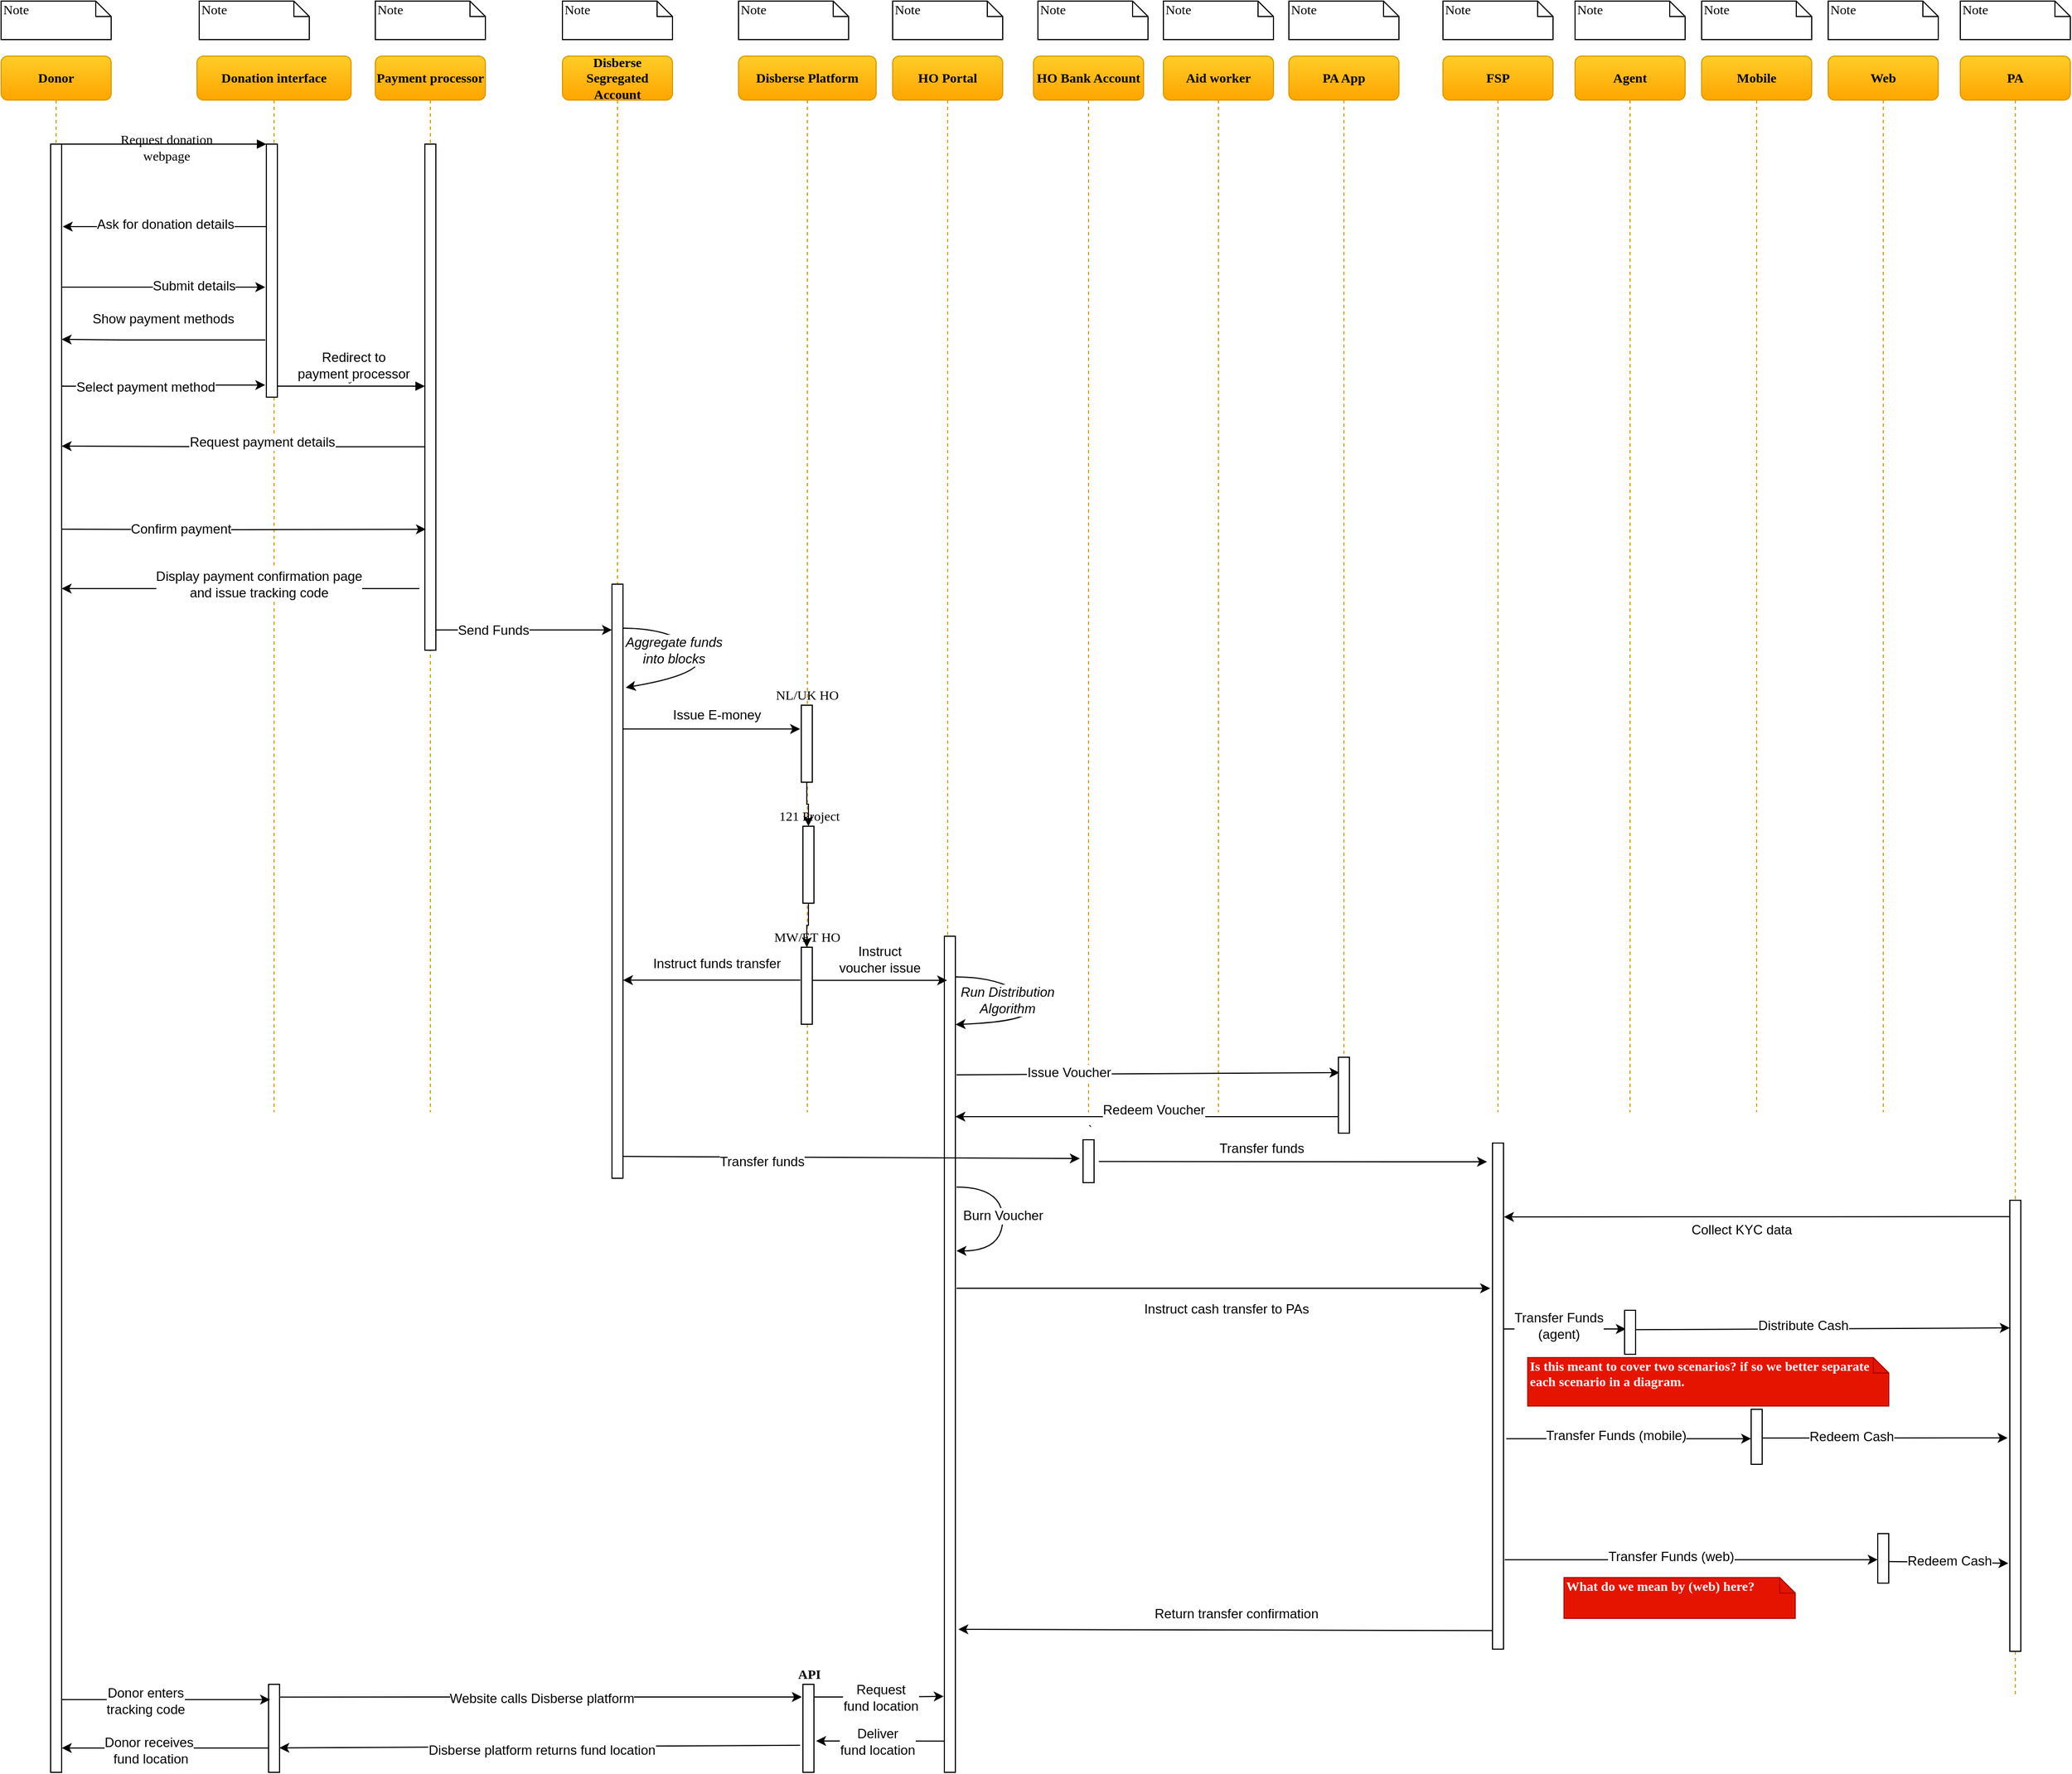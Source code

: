 <mxfile version="11.1.4" type="github"><diagram name="Voucher Economy" id="13e1069c-82ec-6db2-03f1-153e76fe0fe0"><mxGraphModel dx="1183" dy="435" grid="1" gridSize="10" guides="1" tooltips="1" connect="1" arrows="1" fold="1" page="1" pageScale="1" pageWidth="1169" pageHeight="827" background="#ffffff" math="0" shadow="0"><root><mxCell id="0"/><mxCell id="1" parent="0"/><mxCell id="7baba1c4bc27f4b0-2" value="Donation interface" style="shape=umlLifeline;perimeter=lifelinePerimeter;whiteSpace=wrap;html=1;container=1;collapsible=0;recursiveResize=0;outlineConnect=0;rounded=1;shadow=0;comic=0;labelBackgroundColor=none;strokeColor=#d79b00;strokeWidth=1;fillColor=#ffcd28;fontFamily=Verdana;fontSize=12;fontColor=#000000;align=center;fontStyle=1;gradientColor=#ffa500;" parent="1" vertex="1"><mxGeometry x="238" y="80" width="140" height="960" as="geometry"/></mxCell><mxCell id="7baba1c4bc27f4b0-10" value="" style="html=1;points=[];perimeter=orthogonalPerimeter;rounded=0;shadow=0;comic=0;labelBackgroundColor=none;strokeColor=#000000;strokeWidth=1;fillColor=#FFFFFF;fontFamily=Verdana;fontSize=12;fontColor=#000000;align=center;" parent="7baba1c4bc27f4b0-2" vertex="1"><mxGeometry x="63" y="80" width="10" height="230" as="geometry"/></mxCell><mxCell id="sv2td1icU-97Tw6SDSd2-31" value="" style="html=1;points=[];perimeter=orthogonalPerimeter;rounded=0;shadow=0;comic=0;labelBackgroundColor=none;strokeColor=#000000;strokeWidth=1;fillColor=#FFFFFF;fontFamily=Verdana;fontSize=12;fontColor=#000000;align=center;" parent="7baba1c4bc27f4b0-2" vertex="1"><mxGeometry x="65" y="1480" width="10" height="80" as="geometry"/></mxCell><mxCell id="7baba1c4bc27f4b0-3" value="Payment processor" style="shape=umlLifeline;perimeter=lifelinePerimeter;whiteSpace=wrap;html=1;container=1;collapsible=0;recursiveResize=0;outlineConnect=0;rounded=1;shadow=0;comic=0;labelBackgroundColor=none;strokeColor=#d79b00;strokeWidth=1;fillColor=#ffcd28;fontFamily=Verdana;fontSize=12;fontColor=#000000;align=center;fontStyle=1;gradientColor=#ffa500;" parent="1" vertex="1"><mxGeometry x="400" y="80" width="100" height="960" as="geometry"/></mxCell><mxCell id="7baba1c4bc27f4b0-13" value="" style="html=1;points=[];perimeter=orthogonalPerimeter;rounded=0;shadow=0;comic=0;labelBackgroundColor=none;strokeColor=#000000;strokeWidth=1;fillColor=#FFFFFF;fontFamily=Verdana;fontSize=12;fontColor=#000000;align=center;" parent="7baba1c4bc27f4b0-3" vertex="1"><mxGeometry x="45" y="80" width="10" height="460" as="geometry"/></mxCell><mxCell id="7baba1c4bc27f4b0-4" value="Disberse Platform" style="shape=umlLifeline;perimeter=lifelinePerimeter;whiteSpace=wrap;html=1;container=1;collapsible=0;recursiveResize=0;outlineConnect=0;rounded=1;shadow=0;comic=0;labelBackgroundColor=none;strokeColor=#d79b00;strokeWidth=1;fillColor=#ffcd28;fontFamily=Verdana;fontSize=12;fontColor=#000000;align=center;fontStyle=1;gradientColor=#ffa500;" parent="1" vertex="1"><mxGeometry x="730" y="80" width="125" height="960" as="geometry"/></mxCell><mxCell id="qtjR-YNh-oAHx6YKBgRc-6" value="" style="edgeStyle=orthogonalEdgeStyle;rounded=0;orthogonalLoop=1;jettySize=auto;html=1;" parent="7baba1c4bc27f4b0-4" source="sv2td1icU-97Tw6SDSd2-11" target="qtjR-YNh-oAHx6YKBgRc-5" edge="1"><mxGeometry relative="1" as="geometry"/></mxCell><mxCell id="sv2td1icU-97Tw6SDSd2-11" value="NL/UK HO" style="html=1;points=[];perimeter=orthogonalPerimeter;rounded=0;shadow=0;comic=0;labelBackgroundColor=none;strokeColor=#000000;strokeWidth=1;fillColor=#FFFFFF;fontFamily=Verdana;fontSize=12;fontColor=#000000;align=center;verticalAlign=bottom;labelPosition=center;verticalLabelPosition=top;" parent="7baba1c4bc27f4b0-4" vertex="1"><mxGeometry x="57" y="590" width="10" height="70" as="geometry"/></mxCell><mxCell id="qtjR-YNh-oAHx6YKBgRc-9" value="" style="edgeStyle=orthogonalEdgeStyle;rounded=0;orthogonalLoop=1;jettySize=auto;html=1;" parent="7baba1c4bc27f4b0-4" source="qtjR-YNh-oAHx6YKBgRc-5" target="qtjR-YNh-oAHx6YKBgRc-8" edge="1"><mxGeometry relative="1" as="geometry"/></mxCell><mxCell id="qtjR-YNh-oAHx6YKBgRc-5" value="121 Project" style="html=1;points=[];perimeter=orthogonalPerimeter;rounded=0;shadow=0;comic=0;labelBackgroundColor=none;strokeColor=#000000;strokeWidth=1;fillColor=#FFFFFF;fontFamily=Verdana;fontSize=12;fontColor=#000000;align=center;verticalAlign=bottom;labelPosition=center;verticalLabelPosition=top;" parent="7baba1c4bc27f4b0-4" vertex="1"><mxGeometry x="58.5" y="700" width="10" height="70" as="geometry"/></mxCell><mxCell id="qtjR-YNh-oAHx6YKBgRc-8" value="MW/ET HO" style="html=1;points=[];perimeter=orthogonalPerimeter;rounded=0;shadow=0;comic=0;labelBackgroundColor=none;strokeColor=#000000;strokeWidth=1;fillColor=#FFFFFF;fontFamily=Verdana;fontSize=12;fontColor=#000000;align=center;verticalAlign=bottom;labelPosition=center;verticalLabelPosition=top;" parent="7baba1c4bc27f4b0-4" vertex="1"><mxGeometry x="57" y="810" width="10" height="70" as="geometry"/></mxCell><mxCell id="CLC3MCdHt6e1u6FwwesH-8" value="API" style="html=1;points=[];perimeter=orthogonalPerimeter;rounded=0;shadow=0;comic=0;labelBackgroundColor=none;strokeColor=#000000;strokeWidth=1;fillColor=#FFFFFF;fontFamily=Verdana;fontSize=12;fontColor=#000000;align=center;verticalAlign=bottom;labelPosition=center;verticalLabelPosition=top;fontStyle=1" parent="7baba1c4bc27f4b0-4" vertex="1"><mxGeometry x="58.5" y="1480" width="10" height="80" as="geometry"/></mxCell><mxCell id="7baba1c4bc27f4b0-5" value="HO Portal" style="shape=umlLifeline;perimeter=lifelinePerimeter;whiteSpace=wrap;html=1;container=1;collapsible=0;recursiveResize=0;outlineConnect=0;rounded=1;shadow=0;comic=0;labelBackgroundColor=none;strokeColor=#d79b00;strokeWidth=1;fillColor=#ffcd28;fontFamily=Verdana;fontSize=12;fontColor=#000000;align=center;fontStyle=1;gradientColor=#ffa500;" parent="1" vertex="1"><mxGeometry x="870" y="80" width="100" height="1560" as="geometry"/></mxCell><mxCell id="7baba1c4bc27f4b0-28" value="" style="html=1;points=[];perimeter=orthogonalPerimeter;rounded=0;shadow=0;comic=0;labelBackgroundColor=none;strokeColor=#000000;strokeWidth=1;fillColor=#FFFFFF;fontFamily=Verdana;fontSize=12;fontColor=#000000;align=center;labelPosition=center;verticalLabelPosition=top;verticalAlign=bottom;fontStyle=1" parent="7baba1c4bc27f4b0-5" vertex="1"><mxGeometry x="47" y="800" width="10" height="760" as="geometry"/></mxCell><mxCell id="THsMKbM7v9zUAKWdFE2i-22" style="edgeStyle=orthogonalEdgeStyle;curved=1;rounded=0;orthogonalLoop=1;jettySize=auto;html=1;" parent="7baba1c4bc27f4b0-5" edge="1"><mxGeometry relative="1" as="geometry"><Array as="points"><mxPoint x="100" y="1028"/><mxPoint x="100" y="1086"/></Array><mxPoint x="58" y="1028" as="sourcePoint"/><mxPoint x="58" y="1086" as="targetPoint"/></mxGeometry></mxCell><mxCell id="THsMKbM7v9zUAKWdFE2i-23" value="Burn Voucher" style="text;html=1;resizable=0;points=[];align=center;verticalAlign=middle;labelBackgroundColor=#ffffff;" parent="THsMKbM7v9zUAKWdFE2i-22" vertex="1" connectable="0"><mxGeometry x="0.193" y="2" relative="1" as="geometry"><mxPoint x="-2" y="-17" as="offset"/></mxGeometry></mxCell><mxCell id="7baba1c4bc27f4b0-6" value="PA App" style="shape=umlLifeline;perimeter=lifelinePerimeter;whiteSpace=wrap;html=1;container=1;collapsible=0;recursiveResize=0;outlineConnect=0;rounded=1;shadow=0;comic=0;labelBackgroundColor=none;strokeColor=#d79b00;strokeWidth=1;fillColor=#ffcd28;fontFamily=Verdana;fontSize=12;fontColor=#000000;align=center;fontStyle=1;gradientColor=#ffa500;" parent="1" vertex="1"><mxGeometry x="1230" y="80" width="100" height="960" as="geometry"/></mxCell><mxCell id="vI3f5IoLLGRc8CSVyJ3I-20" value="" style="html=1;points=[];perimeter=orthogonalPerimeter;rounded=0;shadow=0;comic=0;labelBackgroundColor=none;strokeColor=#000000;strokeWidth=1;fillColor=#FFFFFF;fontFamily=Verdana;fontSize=12;fontColor=#000000;align=center;verticalAlign=bottom;labelPosition=center;verticalLabelPosition=top;" parent="7baba1c4bc27f4b0-6" vertex="1"><mxGeometry x="45" y="910" width="10" height="69" as="geometry"/></mxCell><mxCell id="7baba1c4bc27f4b0-7" value="FSP" style="shape=umlLifeline;perimeter=lifelinePerimeter;whiteSpace=wrap;html=1;container=1;collapsible=0;recursiveResize=0;outlineConnect=0;rounded=1;shadow=0;comic=0;labelBackgroundColor=none;strokeWidth=1;fillColor=#ffcd28;fontFamily=Verdana;fontSize=12;align=center;fontStyle=1;strokeColor=#d79b00;gradientColor=#ffa500;" parent="1" vertex="1"><mxGeometry x="1370" y="80" width="100" height="960" as="geometry"/></mxCell><mxCell id="5wzmOpLxwS4jzTL7WLW5-13" value="" style="html=1;points=[];perimeter=orthogonalPerimeter;rounded=0;shadow=0;comic=0;labelBackgroundColor=none;strokeColor=#000000;strokeWidth=1;fillColor=#FFFFFF;fontFamily=Verdana;fontSize=12;fontColor=#000000;align=center;verticalAlign=bottom;labelPosition=center;verticalLabelPosition=top;direction=west;" parent="7baba1c4bc27f4b0-7" vertex="1"><mxGeometry x="45" y="988" width="10" height="460" as="geometry"/></mxCell><mxCell id="7baba1c4bc27f4b0-8" value="Donor" style="shape=umlLifeline;perimeter=lifelinePerimeter;whiteSpace=wrap;html=1;container=1;collapsible=0;recursiveResize=0;outlineConnect=0;rounded=1;shadow=0;comic=0;labelBackgroundColor=none;strokeColor=#d79b00;strokeWidth=1;fillColor=#ffcd28;fontFamily=Verdana;fontSize=12;fontColor=#000000;align=center;fontStyle=1;gradientColor=#ffa500;" parent="1" vertex="1"><mxGeometry x="60" y="80" width="100" height="1560" as="geometry"/></mxCell><mxCell id="7baba1c4bc27f4b0-9" value="" style="html=1;points=[];perimeter=orthogonalPerimeter;rounded=0;shadow=0;comic=0;labelBackgroundColor=none;strokeColor=#000000;strokeWidth=1;fillColor=#FFFFFF;fontFamily=Verdana;fontSize=12;fontColor=#000000;align=center;" parent="7baba1c4bc27f4b0-8" vertex="1"><mxGeometry x="45" y="80" width="10" height="1480" as="geometry"/></mxCell><mxCell id="7baba1c4bc27f4b0-11" value="Request donation &lt;br&gt;webpage" style="html=1;verticalAlign=bottom;endArrow=block;entryX=0;entryY=0;labelBackgroundColor=none;fontFamily=Verdana;fontSize=12;edgeStyle=elbowEdgeStyle;elbow=vertical;" parent="1" source="7baba1c4bc27f4b0-9" target="7baba1c4bc27f4b0-10" edge="1"><mxGeometry x="0.021" y="-20" relative="1" as="geometry"><mxPoint x="220" y="190" as="sourcePoint"/><mxPoint as="offset"/></mxGeometry></mxCell><mxCell id="7baba1c4bc27f4b0-14" value="y" style="html=1;verticalAlign=bottom;endArrow=block;entryX=0;entryY=0;labelBackgroundColor=none;fontFamily=Verdana;fontSize=12;edgeStyle=elbowEdgeStyle;elbow=vertical;" parent="1" edge="1"><mxGeometry relative="1" as="geometry"><mxPoint x="311" y="380" as="sourcePoint"/><mxPoint x="445" y="380" as="targetPoint"/></mxGeometry></mxCell><mxCell id="qRKaCCTdjJu_XU82YGOG-2" value="Redirect to&lt;br&gt;payment processor" style="text;html=1;resizable=0;points=[];align=center;verticalAlign=middle;labelBackgroundColor=#ffffff;" parent="7baba1c4bc27f4b0-14" vertex="1" connectable="0"><mxGeometry y="34" relative="1" as="geometry"><mxPoint x="2" y="15" as="offset"/></mxGeometry></mxCell><mxCell id="7baba1c4bc27f4b0-40" value="Note" style="shape=note;whiteSpace=wrap;html=1;size=14;verticalAlign=top;align=left;spacingTop=-6;rounded=0;shadow=0;comic=0;labelBackgroundColor=none;strokeColor=#000000;strokeWidth=1;fillColor=#FFFFFF;fontFamily=Verdana;fontSize=12;fontColor=#000000;" parent="1" vertex="1"><mxGeometry x="60" y="30" width="100" height="35" as="geometry"/></mxCell><mxCell id="7baba1c4bc27f4b0-41" value="Note" style="shape=note;whiteSpace=wrap;html=1;size=14;verticalAlign=top;align=left;spacingTop=-6;rounded=0;shadow=0;comic=0;labelBackgroundColor=none;strokeColor=#000000;strokeWidth=1;fillColor=#FFFFFF;fontFamily=Verdana;fontSize=12;fontColor=#000000;" parent="1" vertex="1"><mxGeometry x="240" y="30" width="100" height="35" as="geometry"/></mxCell><mxCell id="7baba1c4bc27f4b0-42" value="Note" style="shape=note;whiteSpace=wrap;html=1;size=14;verticalAlign=top;align=left;spacingTop=-6;rounded=0;shadow=0;comic=0;labelBackgroundColor=none;strokeColor=#000000;strokeWidth=1;fillColor=#FFFFFF;fontFamily=Verdana;fontSize=12;fontColor=#000000;" parent="1" vertex="1"><mxGeometry x="400" y="30" width="100" height="35" as="geometry"/></mxCell><mxCell id="7baba1c4bc27f4b0-43" value="Note" style="shape=note;whiteSpace=wrap;html=1;size=14;verticalAlign=top;align=left;spacingTop=-6;rounded=0;shadow=0;comic=0;labelBackgroundColor=none;strokeColor=#000000;strokeWidth=1;fillColor=#FFFFFF;fontFamily=Verdana;fontSize=12;fontColor=#000000;" parent="1" vertex="1"><mxGeometry x="730" y="30" width="100" height="35" as="geometry"/></mxCell><mxCell id="7baba1c4bc27f4b0-44" value="Note" style="shape=note;whiteSpace=wrap;html=1;size=14;verticalAlign=top;align=left;spacingTop=-6;rounded=0;shadow=0;comic=0;labelBackgroundColor=none;strokeColor=#000000;strokeWidth=1;fillColor=#FFFFFF;fontFamily=Verdana;fontSize=12;fontColor=#000000;" parent="1" vertex="1"><mxGeometry x="870" y="30" width="100" height="35" as="geometry"/></mxCell><mxCell id="7baba1c4bc27f4b0-45" value="Note" style="shape=note;whiteSpace=wrap;html=1;size=14;verticalAlign=top;align=left;spacingTop=-6;rounded=0;shadow=0;comic=0;labelBackgroundColor=none;strokeColor=#000000;strokeWidth=1;fillColor=#FFFFFF;fontFamily=Verdana;fontSize=12;fontColor=#000000;" parent="1" vertex="1"><mxGeometry x="1230" y="30" width="100" height="35" as="geometry"/></mxCell><mxCell id="7baba1c4bc27f4b0-46" value="Note" style="shape=note;whiteSpace=wrap;html=1;size=14;verticalAlign=top;align=left;spacingTop=-6;rounded=0;shadow=0;comic=0;labelBackgroundColor=none;strokeColor=#000000;strokeWidth=1;fillColor=#FFFFFF;fontFamily=Verdana;fontSize=12;fontColor=#000000;" parent="1" vertex="1"><mxGeometry x="1370" y="30" width="100" height="35" as="geometry"/></mxCell><mxCell id="b2-2HGAX1U4sF1IdMZ35-1" style="edgeStyle=orthogonalEdgeStyle;rounded=0;orthogonalLoop=1;jettySize=auto;html=1;entryX=1.1;entryY=0.261;entryDx=0;entryDy=0;entryPerimeter=0;" parent="1" edge="1"><mxGeometry relative="1" as="geometry"><mxPoint x="301" y="235" as="sourcePoint"/><mxPoint x="116" y="235" as="targetPoint"/></mxGeometry></mxCell><mxCell id="b2-2HGAX1U4sF1IdMZ35-2" value="Ask for donation details" style="text;html=1;resizable=0;points=[];align=center;verticalAlign=middle;labelBackgroundColor=#ffffff;" parent="b2-2HGAX1U4sF1IdMZ35-1" vertex="1" connectable="0"><mxGeometry x="-0.131" y="3" relative="1" as="geometry"><mxPoint x="-12" y="-5" as="offset"/></mxGeometry></mxCell><mxCell id="b2-2HGAX1U4sF1IdMZ35-3" style="edgeStyle=orthogonalEdgeStyle;rounded=0;orthogonalLoop=1;jettySize=auto;html=1;entryX=-0.1;entryY=0.957;entryDx=0;entryDy=0;entryPerimeter=0;" parent="1" edge="1"><mxGeometry relative="1" as="geometry"><mxPoint x="115" y="290" as="sourcePoint"/><mxPoint x="300" y="290" as="targetPoint"/></mxGeometry></mxCell><mxCell id="b2-2HGAX1U4sF1IdMZ35-4" value="Submit details" style="text;html=1;resizable=0;points=[];align=center;verticalAlign=middle;labelBackgroundColor=#ffffff;" parent="b2-2HGAX1U4sF1IdMZ35-3" vertex="1" connectable="0"><mxGeometry x="0.297" y="1" relative="1" as="geometry"><mxPoint as="offset"/></mxGeometry></mxCell><mxCell id="b2-2HGAX1U4sF1IdMZ35-5" style="edgeStyle=orthogonalEdgeStyle;rounded=0;orthogonalLoop=1;jettySize=auto;html=1;entryX=1.324;entryY=0.363;entryDx=0;entryDy=0;entryPerimeter=0;" parent="1" edge="1"><mxGeometry relative="1" as="geometry"><mxPoint x="300" y="338" as="sourcePoint"/><Array as="points"><mxPoint x="170" y="338"/><mxPoint x="170" y="338"/></Array><mxPoint x="115" y="337.5" as="targetPoint"/></mxGeometry></mxCell><mxCell id="b2-2HGAX1U4sF1IdMZ35-6" value="Show payment methods" style="text;html=1;resizable=0;points=[];align=center;verticalAlign=middle;labelBackgroundColor=#ffffff;" parent="b2-2HGAX1U4sF1IdMZ35-5" vertex="1" connectable="0"><mxGeometry x="0.248" y="-2" relative="1" as="geometry"><mxPoint x="22" y="-17.5" as="offset"/></mxGeometry></mxCell><mxCell id="b2-2HGAX1U4sF1IdMZ35-7" style="edgeStyle=orthogonalEdgeStyle;rounded=0;orthogonalLoop=1;jettySize=auto;html=1;entryX=-0.1;entryY=0.952;entryDx=0;entryDy=0;entryPerimeter=0;" parent="1" target="7baba1c4bc27f4b0-10" edge="1"><mxGeometry relative="1" as="geometry"><mxPoint x="115" y="380" as="sourcePoint"/><mxPoint x="280" y="380" as="targetPoint"/><Array as="points"/></mxGeometry></mxCell><mxCell id="b2-2HGAX1U4sF1IdMZ35-8" value="Select payment method" style="text;html=1;resizable=0;points=[];align=center;verticalAlign=middle;labelBackgroundColor=#ffffff;" parent="b2-2HGAX1U4sF1IdMZ35-7" vertex="1" connectable="0"><mxGeometry x="-0.426" y="-31" relative="1" as="geometry"><mxPoint x="22" y="-31" as="offset"/></mxGeometry></mxCell><mxCell id="b2-2HGAX1U4sF1IdMZ35-9" style="edgeStyle=orthogonalEdgeStyle;rounded=0;orthogonalLoop=1;jettySize=auto;html=1;entryX=1.1;entryY=0.782;entryDx=0;entryDy=0;entryPerimeter=0;" parent="1" edge="1"><mxGeometry relative="1" as="geometry"><mxPoint x="440" y="564" as="sourcePoint"/><mxPoint x="115" y="564" as="targetPoint"/></mxGeometry></mxCell><mxCell id="b2-2HGAX1U4sF1IdMZ35-11" value="Display payment confirmation page&lt;br&gt;and issue tracking code" style="text;html=1;resizable=0;points=[];align=center;verticalAlign=middle;labelBackgroundColor=#ffffff;" parent="b2-2HGAX1U4sF1IdMZ35-9" vertex="1" connectable="0"><mxGeometry x="-0.299" y="3" relative="1" as="geometry"><mxPoint x="-32" y="-7" as="offset"/></mxGeometry></mxCell><mxCell id="b2-2HGAX1U4sF1IdMZ35-12" style="edgeStyle=orthogonalEdgeStyle;rounded=0;orthogonalLoop=1;jettySize=auto;html=1;entryX=0.094;entryY=0.761;entryDx=0;entryDy=0;entryPerimeter=0;" parent="1" target="7baba1c4bc27f4b0-13" edge="1"><mxGeometry relative="1" as="geometry"><mxPoint x="115" y="510" as="sourcePoint"/><mxPoint x="440" y="510" as="targetPoint"/><Array as="points"/></mxGeometry></mxCell><mxCell id="b2-2HGAX1U4sF1IdMZ35-13" value="Confirm payment" style="text;html=1;resizable=0;points=[];align=center;verticalAlign=middle;labelBackgroundColor=#ffffff;" parent="b2-2HGAX1U4sF1IdMZ35-12" vertex="1" connectable="0"><mxGeometry x="-0.373" y="-56" relative="1" as="geometry"><mxPoint x="4" y="-57" as="offset"/></mxGeometry></mxCell><mxCell id="CLC3MCdHt6e1u6FwwesH-6" value="Disberse Segregated Account" style="shape=umlLifeline;perimeter=lifelinePerimeter;whiteSpace=wrap;html=1;container=1;collapsible=0;recursiveResize=0;outlineConnect=0;rounded=1;shadow=0;comic=0;labelBackgroundColor=none;strokeColor=#d79b00;strokeWidth=1;fillColor=#ffcd28;fontFamily=Verdana;fontSize=12;fontColor=#000000;align=center;fontStyle=1;gradientColor=#ffa500;" parent="1" vertex="1"><mxGeometry x="570" y="80" width="100" height="1020" as="geometry"/></mxCell><mxCell id="CLC3MCdHt6e1u6FwwesH-10" value="" style="html=1;points=[];perimeter=orthogonalPerimeter;rounded=0;shadow=0;comic=0;labelBackgroundColor=none;strokeColor=#000000;strokeWidth=1;fillColor=#FFFFFF;fontFamily=Verdana;fontSize=12;fontColor=#000000;align=center;labelPosition=center;verticalLabelPosition=top;verticalAlign=bottom;" parent="CLC3MCdHt6e1u6FwwesH-6" vertex="1"><mxGeometry x="45" y="480" width="10" height="540" as="geometry"/></mxCell><mxCell id="MZCYpXus2YXxp0_JFi9R-1" value="" style="curved=1;endArrow=classic;html=1;entryX=1.247;entryY=0.174;entryDx=0;entryDy=0;entryPerimeter=0;" parent="CLC3MCdHt6e1u6FwwesH-6" target="CLC3MCdHt6e1u6FwwesH-10" edge="1"><mxGeometry width="50" height="50" relative="1" as="geometry"><mxPoint x="55" y="520" as="sourcePoint"/><mxPoint x="80" y="580" as="targetPoint"/><Array as="points"><mxPoint x="100" y="520"/><mxPoint x="140" y="560"/></Array></mxGeometry></mxCell><mxCell id="MZCYpXus2YXxp0_JFi9R-2" value="&lt;i&gt;Aggregate funds&lt;br&gt;into blocks&lt;/i&gt;&lt;br&gt;" style="text;html=1;resizable=0;points=[];align=center;verticalAlign=middle;labelBackgroundColor=#ffffff;" parent="MZCYpXus2YXxp0_JFi9R-1" vertex="1" connectable="0"><mxGeometry x="0.055" y="5" relative="1" as="geometry"><mxPoint x="-40" y="-13.5" as="offset"/></mxGeometry></mxCell><mxCell id="CLC3MCdHt6e1u6FwwesH-9" value="Note" style="shape=note;whiteSpace=wrap;html=1;size=14;verticalAlign=top;align=left;spacingTop=-6;rounded=0;shadow=0;comic=0;labelBackgroundColor=none;strokeColor=#000000;strokeWidth=1;fillColor=#FFFFFF;fontFamily=Verdana;fontSize=12;fontColor=#000000;" parent="1" vertex="1"><mxGeometry x="570" y="30" width="100" height="35" as="geometry"/></mxCell><mxCell id="CLC3MCdHt6e1u6FwwesH-25" value="Aid worker" style="shape=umlLifeline;perimeter=lifelinePerimeter;whiteSpace=wrap;html=1;container=1;collapsible=0;recursiveResize=0;outlineConnect=0;rounded=1;shadow=0;comic=0;labelBackgroundColor=none;strokeColor=#d79b00;strokeWidth=1;fillColor=#ffcd28;fontFamily=Verdana;fontSize=12;fontColor=#000000;align=center;fontStyle=1;gradientColor=#ffa500;" parent="1" vertex="1"><mxGeometry x="1116" y="80" width="100" height="960" as="geometry"/></mxCell><mxCell id="CLC3MCdHt6e1u6FwwesH-26" value="Note" style="shape=note;whiteSpace=wrap;html=1;size=14;verticalAlign=top;align=left;spacingTop=-6;rounded=0;shadow=0;comic=0;labelBackgroundColor=none;strokeColor=#000000;strokeWidth=1;fillColor=#FFFFFF;fontFamily=Verdana;fontSize=12;fontColor=#000000;" parent="1" vertex="1"><mxGeometry x="1116" y="30" width="100" height="35" as="geometry"/></mxCell><mxCell id="5wzmOpLxwS4jzTL7WLW5-15" value="Agent" style="shape=umlLifeline;perimeter=lifelinePerimeter;whiteSpace=wrap;html=1;container=1;collapsible=0;recursiveResize=0;outlineConnect=0;rounded=1;shadow=0;comic=0;labelBackgroundColor=none;strokeWidth=1;fillColor=#ffcd28;fontFamily=Verdana;fontSize=12;align=center;fontStyle=1;strokeColor=#d79b00;gradientColor=#ffa500;" parent="1" vertex="1"><mxGeometry x="1490" y="80" width="100" height="960" as="geometry"/></mxCell><mxCell id="5wzmOpLxwS4jzTL7WLW5-17" value="Mobile" style="shape=umlLifeline;perimeter=lifelinePerimeter;whiteSpace=wrap;html=1;container=1;collapsible=0;recursiveResize=0;outlineConnect=0;rounded=1;shadow=0;comic=0;labelBackgroundColor=none;strokeWidth=1;fillColor=#ffcd28;fontFamily=Verdana;fontSize=12;align=center;fontStyle=1;strokeColor=#d79b00;gradientColor=#ffa500;" parent="1" vertex="1"><mxGeometry x="1605" y="80" width="100" height="960" as="geometry"/></mxCell><mxCell id="sv2td1icU-97Tw6SDSd2-21" value="PA" style="shape=umlLifeline;perimeter=lifelinePerimeter;whiteSpace=wrap;html=1;container=1;collapsible=0;recursiveResize=0;outlineConnect=0;rounded=1;shadow=0;comic=0;labelBackgroundColor=none;strokeWidth=1;fillColor=#ffcd28;fontFamily=Verdana;fontSize=12;align=center;fontStyle=1;strokeColor=#d79b00;gradientColor=#ffa500;" parent="1" vertex="1"><mxGeometry x="1840" y="80" width="100" height="1490" as="geometry"/></mxCell><mxCell id="sv2td1icU-97Tw6SDSd2-22" value="" style="html=1;points=[];perimeter=orthogonalPerimeter;rounded=0;shadow=0;comic=0;labelBackgroundColor=none;strokeColor=#000000;strokeWidth=1;fillColor=#FFFFFF;fontFamily=Verdana;fontSize=12;fontColor=#000000;align=center;verticalAlign=bottom;labelPosition=center;verticalLabelPosition=top;direction=west;" parent="sv2td1icU-97Tw6SDSd2-21" vertex="1"><mxGeometry x="45" y="1040" width="10" height="410" as="geometry"/></mxCell><mxCell id="sv2td1icU-97Tw6SDSd2-23" value="Note" style="shape=note;whiteSpace=wrap;html=1;size=14;verticalAlign=top;align=left;spacingTop=-6;rounded=0;shadow=0;comic=0;labelBackgroundColor=none;strokeColor=#000000;strokeWidth=1;fillColor=#FFFFFF;fontFamily=Verdana;fontSize=12;fontColor=#000000;" parent="1" vertex="1"><mxGeometry x="1490" y="30" width="100" height="35" as="geometry"/></mxCell><mxCell id="sv2td1icU-97Tw6SDSd2-25" value="Note" style="shape=note;whiteSpace=wrap;html=1;size=14;verticalAlign=top;align=left;spacingTop=-6;rounded=0;shadow=0;comic=0;labelBackgroundColor=none;strokeColor=#000000;strokeWidth=1;fillColor=#FFFFFF;fontFamily=Verdana;fontSize=12;fontColor=#000000;" parent="1" vertex="1"><mxGeometry x="1605" y="30" width="100" height="35" as="geometry"/></mxCell><mxCell id="sv2td1icU-97Tw6SDSd2-27" value="Note" style="shape=note;whiteSpace=wrap;html=1;size=14;verticalAlign=top;align=left;spacingTop=-6;rounded=0;shadow=0;comic=0;labelBackgroundColor=none;strokeColor=#000000;strokeWidth=1;fillColor=#FFFFFF;fontFamily=Verdana;fontSize=12;fontColor=#000000;" parent="1" vertex="1"><mxGeometry x="1840" y="30" width="100" height="35" as="geometry"/></mxCell><mxCell id="sv2td1icU-97Tw6SDSd2-33" value="" style="endArrow=classic;html=1;entryX=0.085;entryY=0.155;entryDx=0;entryDy=0;entryPerimeter=0;" parent="1" edge="1"><mxGeometry width="50" height="50" relative="1" as="geometry"><mxPoint x="115.5" y="1573.9" as="sourcePoint"/><mxPoint x="304.35" y="1573.9" as="targetPoint"/></mxGeometry></mxCell><mxCell id="sv2td1icU-97Tw6SDSd2-34" value="Donor enters &lt;br&gt;tracking code" style="text;html=1;resizable=0;points=[];align=center;verticalAlign=middle;labelBackgroundColor=#ffffff;" parent="sv2td1icU-97Tw6SDSd2-33" vertex="1" connectable="0"><mxGeometry x="-0.206" y="-1" relative="1" as="geometry"><mxPoint as="offset"/></mxGeometry></mxCell><mxCell id="sv2td1icU-97Tw6SDSd2-35" value="" style="endArrow=classic;html=1;exitX=1.008;exitY=0.126;exitDx=0;exitDy=0;exitPerimeter=0;" parent="1" edge="1"><mxGeometry width="50" height="50" relative="1" as="geometry"><mxPoint x="313.58" y="1571.58" as="sourcePoint"/><mxPoint x="787.5" y="1571.5" as="targetPoint"/></mxGeometry></mxCell><mxCell id="sv2td1icU-97Tw6SDSd2-36" value="Website calls Disberse platform" style="text;html=1;resizable=0;points=[];align=center;verticalAlign=middle;labelBackgroundColor=#ffffff;" parent="sv2td1icU-97Tw6SDSd2-35" vertex="1" connectable="0"><mxGeometry x="-0.206" y="-1" relative="1" as="geometry"><mxPoint x="49" as="offset"/></mxGeometry></mxCell><mxCell id="sv2td1icU-97Tw6SDSd2-39" value="" style="endArrow=classic;html=1;exitX=-0.261;exitY=0.674;exitDx=0;exitDy=0;exitPerimeter=0;entryX=0.931;entryY=0.703;entryDx=0;entryDy=0;entryPerimeter=0;" parent="1" edge="1"><mxGeometry width="50" height="50" relative="1" as="geometry"><mxPoint x="785.89" y="1615.42" as="sourcePoint"/><mxPoint x="312.81" y="1617.74" as="targetPoint"/></mxGeometry></mxCell><mxCell id="sv2td1icU-97Tw6SDSd2-41" value="Disberse platform returns fund location" style="text;html=1;resizable=0;points=[];align=center;verticalAlign=middle;labelBackgroundColor=#ffffff;" parent="sv2td1icU-97Tw6SDSd2-39" vertex="1" connectable="0"><mxGeometry x="0.484" relative="1" as="geometry"><mxPoint x="116" y="3" as="offset"/></mxGeometry></mxCell><mxCell id="sv2td1icU-97Tw6SDSd2-43" value="" style="endArrow=classic;html=1;entryX=0.962;entryY=0.957;entryDx=0;entryDy=0;entryPerimeter=0;" parent="1" edge="1"><mxGeometry width="50" height="50" relative="1" as="geometry"><mxPoint x="303.5" y="1617.85" as="sourcePoint"/><mxPoint x="115.12" y="1617.85" as="targetPoint"/></mxGeometry></mxCell><mxCell id="sv2td1icU-97Tw6SDSd2-44" value="Donor receives&lt;br&gt;&amp;nbsp;fund location" style="text;html=1;resizable=0;points=[];align=center;verticalAlign=middle;labelBackgroundColor=#ffffff;" parent="sv2td1icU-97Tw6SDSd2-43" vertex="1" connectable="0"><mxGeometry x="0.165" y="2" relative="1" as="geometry"><mxPoint as="offset"/></mxGeometry></mxCell><mxCell id="MZCYpXus2YXxp0_JFi9R-11" value="" style="endArrow=classic;html=1;exitX=-0.056;exitY=0.484;exitDx=0;exitDy=0;exitPerimeter=0;entryX=1.006;entryY=0.82;entryDx=0;entryDy=0;entryPerimeter=0;" parent="1" edge="1"><mxGeometry width="50" height="50" relative="1" as="geometry"><mxPoint x="1545.56" y="1237.64" as="sourcePoint"/><mxPoint x="1884.94" y="1236" as="targetPoint"/></mxGeometry></mxCell><mxCell id="MZCYpXus2YXxp0_JFi9R-12" value="Distribute Cash" style="text;html=1;resizable=0;points=[];align=center;verticalAlign=middle;labelBackgroundColor=#ffffff;" parent="MZCYpXus2YXxp0_JFi9R-11" vertex="1" connectable="0"><mxGeometry x="-0.11" y="3" relative="1" as="geometry"><mxPoint as="offset"/></mxGeometry></mxCell><mxCell id="MZCYpXus2YXxp0_JFi9R-15" value="" style="endArrow=classic;html=1;entryX=0.884;entryY=0.5;entryDx=0;entryDy=0;entryPerimeter=0;" parent="1" edge="1"><mxGeometry width="50" height="50" relative="1" as="geometry"><mxPoint x="1425" y="1237" as="sourcePoint"/><mxPoint x="1536.16" y="1237" as="targetPoint"/></mxGeometry></mxCell><mxCell id="MZCYpXus2YXxp0_JFi9R-16" value="Transfer Funds&lt;br&gt;(agent)" style="text;html=1;resizable=0;points=[];align=center;verticalAlign=middle;labelBackgroundColor=#ffffff;" parent="MZCYpXus2YXxp0_JFi9R-15" vertex="1" connectable="0"><mxGeometry x="-0.11" y="3" relative="1" as="geometry"><mxPoint as="offset"/></mxGeometry></mxCell><mxCell id="MZCYpXus2YXxp0_JFi9R-19" value="" style="endArrow=classic;html=1;exitX=-0.252;exitY=0.481;exitDx=0;exitDy=0;exitPerimeter=0;" parent="1" edge="1"><mxGeometry width="50" height="50" relative="1" as="geometry"><mxPoint x="1427.52" y="1336.74" as="sourcePoint"/><mxPoint x="1650" y="1336.74" as="targetPoint"/><Array as="points"/></mxGeometry></mxCell><mxCell id="MZCYpXus2YXxp0_JFi9R-20" value="Transfer Funds (mobile)" style="text;html=1;resizable=0;points=[];align=center;verticalAlign=middle;labelBackgroundColor=#ffffff;" parent="MZCYpXus2YXxp0_JFi9R-19" vertex="1" connectable="0"><mxGeometry x="-0.11" y="3" relative="1" as="geometry"><mxPoint as="offset"/></mxGeometry></mxCell><mxCell id="MZCYpXus2YXxp0_JFi9R-21" value="" style="endArrow=classic;html=1;entryX=-0.039;entryY=0.978;entryDx=0;entryDy=0;entryPerimeter=0;exitX=0.984;exitY=0.982;exitDx=0;exitDy=0;exitPerimeter=0;" parent="1" edge="1"><mxGeometry width="50" height="50" relative="1" as="geometry"><mxPoint x="1885.16" y="1134.9" as="sourcePoint"/><mxPoint x="1425.39" y="1135.12" as="targetPoint"/></mxGeometry></mxCell><mxCell id="MZCYpXus2YXxp0_JFi9R-22" value="Collect KYC data" style="text;html=1;resizable=0;points=[];align=center;verticalAlign=middle;labelBackgroundColor=#ffffff;" parent="MZCYpXus2YXxp0_JFi9R-21" vertex="1" connectable="0"><mxGeometry x="-0.11" y="3" relative="1" as="geometry"><mxPoint x="-40" y="9" as="offset"/></mxGeometry></mxCell><mxCell id="N3owJ99Ui_DnXoLyEjQU-1" value="HO Bank Account" style="shape=umlLifeline;perimeter=lifelinePerimeter;whiteSpace=wrap;html=1;container=1;collapsible=0;recursiveResize=0;outlineConnect=0;rounded=1;shadow=0;comic=0;labelBackgroundColor=none;strokeColor=#d79b00;strokeWidth=1;fillColor=#ffcd28;fontFamily=Verdana;fontSize=12;fontColor=#000000;align=center;fontStyle=1;gradientColor=#ffa500;" parent="1" vertex="1"><mxGeometry x="998" y="80" width="100" height="960" as="geometry"/></mxCell><mxCell id="N3owJ99Ui_DnXoLyEjQU-4" value="&lt;i&gt;`&lt;/i&gt;" style="html=1;points=[];perimeter=orthogonalPerimeter;rounded=0;shadow=0;comic=0;labelBackgroundColor=none;strokeColor=#000000;strokeWidth=1;fillColor=#FFFFFF;fontFamily=Verdana;fontSize=12;fontColor=#000000;align=center;verticalAlign=bottom;labelPosition=center;verticalLabelPosition=top;" parent="N3owJ99Ui_DnXoLyEjQU-1" vertex="1"><mxGeometry x="45" y="985" width="10" height="39" as="geometry"/></mxCell><mxCell id="N3owJ99Ui_DnXoLyEjQU-3" value="Note" style="shape=note;whiteSpace=wrap;html=1;size=14;verticalAlign=top;align=left;spacingTop=-6;rounded=0;shadow=0;comic=0;labelBackgroundColor=none;strokeColor=#000000;strokeWidth=1;fillColor=#FFFFFF;fontFamily=Verdana;fontSize=12;fontColor=#000000;" parent="1" vertex="1"><mxGeometry x="1002" y="30" width="100" height="35" as="geometry"/></mxCell><mxCell id="N3owJ99Ui_DnXoLyEjQU-5" value="" style="endArrow=classic;html=1;exitX=1.432;exitY=0.506;exitDx=0;exitDy=0;exitPerimeter=0;" parent="1" source="N3owJ99Ui_DnXoLyEjQU-4" edge="1"><mxGeometry width="50" height="50" relative="1" as="geometry"><mxPoint x="1072.5" y="1054" as="sourcePoint"/><mxPoint x="1410" y="1085" as="targetPoint"/></mxGeometry></mxCell><mxCell id="N3owJ99Ui_DnXoLyEjQU-6" value="Transfer funds" style="text;html=1;resizable=0;points=[];align=center;verticalAlign=middle;labelBackgroundColor=#ffffff;" parent="N3owJ99Ui_DnXoLyEjQU-5" vertex="1" connectable="0"><mxGeometry x="0.048" y="-3" relative="1" as="geometry"><mxPoint x="-38" y="-15" as="offset"/></mxGeometry></mxCell><mxCell id="THsMKbM7v9zUAKWdFE2i-9" value="" style="endArrow=classic;html=1;exitX=1.07;exitY=0.782;exitDx=0;exitDy=0;exitPerimeter=0;" parent="1" edge="1"><mxGeometry width="50" height="50" relative="1" as="geometry"><mxPoint x="928" y="1006" as="sourcePoint"/><mxPoint x="1276" y="1004" as="targetPoint"/></mxGeometry></mxCell><mxCell id="THsMKbM7v9zUAKWdFE2i-10" value="Issue Voucher" style="text;html=1;resizable=0;points=[];align=center;verticalAlign=middle;labelBackgroundColor=#ffffff;" parent="THsMKbM7v9zUAKWdFE2i-9" vertex="1" connectable="0"><mxGeometry x="-0.417" y="2" relative="1" as="geometry"><mxPoint as="offset"/></mxGeometry></mxCell><mxCell id="THsMKbM7v9zUAKWdFE2i-13" value="" style="endArrow=classic;html=1;entryX=1.038;entryY=0.123;entryDx=0;entryDy=0;entryPerimeter=0;" parent="1" edge="1"><mxGeometry width="50" height="50" relative="1" as="geometry"><mxPoint x="1275" y="1044" as="sourcePoint"/><mxPoint x="927" y="1044" as="targetPoint"/></mxGeometry></mxCell><mxCell id="THsMKbM7v9zUAKWdFE2i-14" value="Redeem Voucher" style="text;html=1;resizable=0;points=[];align=center;verticalAlign=middle;labelBackgroundColor=#ffffff;" parent="THsMKbM7v9zUAKWdFE2i-13" vertex="1" connectable="0"><mxGeometry x="-0.417" y="2" relative="1" as="geometry"><mxPoint x="-67" y="-8.5" as="offset"/></mxGeometry></mxCell><mxCell id="THsMKbM7v9zUAKWdFE2i-15" value="" style="endArrow=classic;html=1;entryX=1.214;entryY=0.713;entryDx=0;entryDy=0;entryPerimeter=0;" parent="1" target="5wzmOpLxwS4jzTL7WLW5-13" edge="1"><mxGeometry width="50" height="50" relative="1" as="geometry"><mxPoint x="928" y="1200" as="sourcePoint"/><mxPoint x="1390" y="478" as="targetPoint"/><Array as="points"/></mxGeometry></mxCell><mxCell id="THsMKbM7v9zUAKWdFE2i-16" value="Instruct cash transfer to PAs" style="text;html=1;resizable=0;points=[];align=center;verticalAlign=middle;labelBackgroundColor=#ffffff;" parent="THsMKbM7v9zUAKWdFE2i-15" vertex="1" connectable="0"><mxGeometry x="-0.417" y="2" relative="1" as="geometry"><mxPoint x="103.5" y="20.5" as="offset"/></mxGeometry></mxCell><mxCell id="THsMKbM7v9zUAKWdFE2i-19" value="`" style="endArrow=classic;html=1;exitX=0.043;exitY=0.437;exitDx=0;exitDy=0;exitPerimeter=0;" parent="1" edge="1"><mxGeometry width="50" height="50" relative="1" as="geometry"><mxPoint x="1659.57" y="1336.15" as="sourcePoint"/><mxPoint x="1883" y="1336" as="targetPoint"/></mxGeometry></mxCell><mxCell id="gAQmJGvZ8577cvFtCeLF-14" value="Redeem Cash" style="text;html=1;resizable=0;points=[];align=center;verticalAlign=middle;labelBackgroundColor=#ffffff;" parent="THsMKbM7v9zUAKWdFE2i-19" vertex="1" connectable="0"><mxGeometry x="-0.272" y="1" relative="1" as="geometry"><mxPoint as="offset"/></mxGeometry></mxCell><mxCell id="vI3f5IoLLGRc8CSVyJ3I-3" value="" style="endArrow=classic;html=1;exitX=1.039;exitY=0.96;exitDx=0;exitDy=0;exitPerimeter=0;" parent="1" source="7baba1c4bc27f4b0-13" target="CLC3MCdHt6e1u6FwwesH-10" edge="1"><mxGeometry width="50" height="50" relative="1" as="geometry"><mxPoint x="510" y="605" as="sourcePoint"/><mxPoint x="560" y="555" as="targetPoint"/></mxGeometry></mxCell><mxCell id="vI3f5IoLLGRc8CSVyJ3I-4" value="Send Funds" style="text;html=1;resizable=0;points=[];align=center;verticalAlign=middle;labelBackgroundColor=#ffffff;" parent="vI3f5IoLLGRc8CSVyJ3I-3" vertex="1" connectable="0"><mxGeometry x="-0.356" relative="1" as="geometry"><mxPoint as="offset"/></mxGeometry></mxCell><mxCell id="qRKaCCTdjJu_XU82YGOG-3" style="edgeStyle=orthogonalEdgeStyle;rounded=0;orthogonalLoop=1;jettySize=auto;html=1;entryX=1.1;entryY=0.782;entryDx=0;entryDy=0;entryPerimeter=0;exitX=0.021;exitY=0.598;exitDx=0;exitDy=0;exitPerimeter=0;" parent="1" source="7baba1c4bc27f4b0-13" edge="1"><mxGeometry relative="1" as="geometry"><mxPoint x="430" y="435" as="sourcePoint"/><mxPoint x="115" y="434.5" as="targetPoint"/></mxGeometry></mxCell><mxCell id="qRKaCCTdjJu_XU82YGOG-4" value="Request payment details" style="text;html=1;resizable=0;points=[];align=center;verticalAlign=middle;labelBackgroundColor=#ffffff;" parent="qRKaCCTdjJu_XU82YGOG-3" vertex="1" connectable="0"><mxGeometry x="-0.299" y="3" relative="1" as="geometry"><mxPoint x="-32" y="-7" as="offset"/></mxGeometry></mxCell><mxCell id="gAQmJGvZ8577cvFtCeLF-1" value="" style="endArrow=classic;html=1;entryX=-0.107;entryY=0.309;entryDx=0;entryDy=0;entryPerimeter=0;" parent="1" source="CLC3MCdHt6e1u6FwwesH-10" target="sv2td1icU-97Tw6SDSd2-11" edge="1"><mxGeometry width="50" height="50" relative="1" as="geometry"><mxPoint x="624.52" y="895.01" as="sourcePoint"/><mxPoint x="743.75" y="894.59" as="targetPoint"/></mxGeometry></mxCell><mxCell id="gAQmJGvZ8577cvFtCeLF-2" value="Issue E-money" style="text;html=1;resizable=0;points=[];align=center;verticalAlign=middle;labelBackgroundColor=#ffffff;" parent="gAQmJGvZ8577cvFtCeLF-1" vertex="1" connectable="0"><mxGeometry x="0.317" y="1" relative="1" as="geometry"><mxPoint x="-21.5" y="-11.5" as="offset"/></mxGeometry></mxCell><mxCell id="gAQmJGvZ8577cvFtCeLF-4" value="" style="endArrow=classic;html=1;entryX=-0.107;entryY=0.856;entryDx=0;entryDy=0;entryPerimeter=0;" parent="1" edge="1"><mxGeometry width="50" height="50" relative="1" as="geometry"><mxPoint x="798.5" y="1571.5" as="sourcePoint"/><mxPoint x="916.43" y="1570.94" as="targetPoint"/><Array as="points"><mxPoint x="870.5" y="1571.5"/></Array></mxGeometry></mxCell><mxCell id="gAQmJGvZ8577cvFtCeLF-6" value="Request&lt;br&gt;fund&amp;nbsp;location" style="text;html=1;resizable=0;points=[];align=center;verticalAlign=middle;labelBackgroundColor=#ffffff;" parent="gAQmJGvZ8577cvFtCeLF-4" vertex="1" connectable="0"><mxGeometry x="-0.294" y="-1" relative="1" as="geometry"><mxPoint x="19" y="-1" as="offset"/></mxGeometry></mxCell><mxCell id="gAQmJGvZ8577cvFtCeLF-7" value="" style="endArrow=classic;html=1;exitX=-0.03;exitY=0.939;exitDx=0;exitDy=0;exitPerimeter=0;entryX=1.2;entryY=0.625;entryDx=0;entryDy=0;entryPerimeter=0;" parent="1" edge="1"><mxGeometry width="50" height="50" relative="1" as="geometry"><mxPoint x="917.2" y="1611.61" as="sourcePoint"/><mxPoint x="800.5" y="1611.5" as="targetPoint"/></mxGeometry></mxCell><mxCell id="gAQmJGvZ8577cvFtCeLF-8" value="Deliver&lt;br&gt;fund location" style="text;html=1;resizable=0;points=[];align=center;verticalAlign=middle;labelBackgroundColor=#ffffff;" parent="gAQmJGvZ8577cvFtCeLF-7" vertex="1" connectable="0"><mxGeometry x="0.239" y="-2" relative="1" as="geometry"><mxPoint x="11" y="2" as="offset"/></mxGeometry></mxCell><mxCell id="gAQmJGvZ8577cvFtCeLF-10" value="Web" style="shape=umlLifeline;perimeter=lifelinePerimeter;whiteSpace=wrap;html=1;container=1;collapsible=0;recursiveResize=0;outlineConnect=0;rounded=1;shadow=0;comic=0;labelBackgroundColor=none;strokeWidth=1;fillColor=#ffcd28;fontFamily=Verdana;fontSize=12;align=center;fontStyle=1;strokeColor=#d79b00;gradientColor=#ffa500;" parent="1" vertex="1"><mxGeometry x="1720" y="80" width="100" height="960" as="geometry"/></mxCell><mxCell id="gAQmJGvZ8577cvFtCeLF-15" value="" style="html=1;points=[];perimeter=orthogonalPerimeter;rounded=0;shadow=0;comic=0;labelBackgroundColor=none;strokeColor=#000000;strokeWidth=1;fillColor=#FFFFFF;fontFamily=Verdana;fontSize=12;fontColor=#000000;align=center;verticalAlign=bottom;labelPosition=center;verticalLabelPosition=top;direction=west;" parent="gAQmJGvZ8577cvFtCeLF-10" vertex="1"><mxGeometry x="45" y="1343" width="10" height="45" as="geometry"/></mxCell><mxCell id="gAQmJGvZ8577cvFtCeLF-12" value="Note" style="shape=note;whiteSpace=wrap;html=1;size=14;verticalAlign=top;align=left;spacingTop=-6;rounded=0;shadow=0;comic=0;labelBackgroundColor=none;strokeColor=#000000;strokeWidth=1;fillColor=#FFFFFF;fontFamily=Verdana;fontSize=12;fontColor=#000000;" parent="1" vertex="1"><mxGeometry x="1720" y="30" width="100" height="35" as="geometry"/></mxCell><mxCell id="gAQmJGvZ8577cvFtCeLF-16" value="" style="endArrow=classic;html=1;exitX=-0.252;exitY=0.481;exitDx=0;exitDy=0;exitPerimeter=0;" parent="1" target="gAQmJGvZ8577cvFtCeLF-15" edge="1"><mxGeometry width="50" height="50" relative="1" as="geometry"><mxPoint x="1426.02" y="1446.74" as="sourcePoint"/><mxPoint x="1748.5" y="1429.5" as="targetPoint"/><Array as="points"/></mxGeometry></mxCell><mxCell id="gAQmJGvZ8577cvFtCeLF-17" value="Transfer Funds (web)" style="text;html=1;resizable=0;points=[];align=center;verticalAlign=middle;labelBackgroundColor=#ffffff;" parent="gAQmJGvZ8577cvFtCeLF-16" vertex="1" connectable="0"><mxGeometry x="-0.11" y="3" relative="1" as="geometry"><mxPoint as="offset"/></mxGeometry></mxCell><mxCell id="gAQmJGvZ8577cvFtCeLF-18" value="`" style="endArrow=classic;html=1;exitX=0.043;exitY=0.437;exitDx=0;exitDy=0;exitPerimeter=0;entryX=0.979;entryY=0.56;entryDx=0;entryDy=0;entryPerimeter=0;" parent="1" source="gAQmJGvZ8577cvFtCeLF-15" edge="1"><mxGeometry width="50" height="50" relative="1" as="geometry"><mxPoint x="1718.5" y="1638" as="sourcePoint"/><mxPoint x="1883.71" y="1450" as="targetPoint"/></mxGeometry></mxCell><mxCell id="gAQmJGvZ8577cvFtCeLF-19" value="Redeem Cash" style="text;html=1;resizable=0;points=[];align=center;verticalAlign=middle;labelBackgroundColor=#ffffff;" parent="gAQmJGvZ8577cvFtCeLF-18" vertex="1" connectable="0"><mxGeometry x="-0.272" y="1" relative="1" as="geometry"><mxPoint x="15.5" as="offset"/></mxGeometry></mxCell><mxCell id="qtjR-YNh-oAHx6YKBgRc-1" value="" style="endArrow=classic;html=1;exitX=-0.134;exitY=0.32;exitDx=0;exitDy=0;exitPerimeter=0;" parent="1" edge="1"><mxGeometry width="50" height="50" relative="1" as="geometry"><mxPoint x="786.16" y="919.9" as="sourcePoint"/><mxPoint x="625" y="919.9" as="targetPoint"/></mxGeometry></mxCell><mxCell id="qtjR-YNh-oAHx6YKBgRc-2" value="Instruct funds transfer" style="text;html=1;resizable=0;points=[];align=center;verticalAlign=middle;labelBackgroundColor=#ffffff;" parent="qtjR-YNh-oAHx6YKBgRc-1" vertex="1" connectable="0"><mxGeometry x="0.239" y="-2" relative="1" as="geometry"><mxPoint x="24" y="-13" as="offset"/></mxGeometry></mxCell><mxCell id="qtjR-YNh-oAHx6YKBgRc-10" value="" style="endArrow=classic;html=1;exitX=1.047;exitY=0.43;exitDx=0;exitDy=0;exitPerimeter=0;" parent="1" source="qtjR-YNh-oAHx6YKBgRc-8" target="7baba1c4bc27f4b0-5" edge="1"><mxGeometry width="50" height="50" relative="1" as="geometry"><mxPoint x="830" y="930" as="sourcePoint"/><mxPoint x="890" y="925" as="targetPoint"/></mxGeometry></mxCell><mxCell id="qtjR-YNh-oAHx6YKBgRc-11" value="Instruct&lt;br&gt;voucher issue" style="text;html=1;resizable=0;points=[];align=center;verticalAlign=middle;labelBackgroundColor=#ffffff;" parent="qtjR-YNh-oAHx6YKBgRc-10" vertex="1" connectable="0"><mxGeometry x="0.317" y="1" relative="1" as="geometry"><mxPoint x="-20" y="-18.5" as="offset"/></mxGeometry></mxCell><mxCell id="qtjR-YNh-oAHx6YKBgRc-12" value="" style="curved=1;endArrow=classic;html=1;entryX=1.016;entryY=0.208;entryDx=0;entryDy=0;entryPerimeter=0;" parent="1" edge="1"><mxGeometry width="50" height="50" relative="1" as="geometry"><mxPoint x="927" y="917" as="sourcePoint"/><mxPoint x="927.16" y="960.2" as="targetPoint"/><Array as="points"><mxPoint x="972" y="917"/><mxPoint x="1012" y="957"/></Array></mxGeometry></mxCell><mxCell id="qtjR-YNh-oAHx6YKBgRc-13" value="&lt;i&gt;Run Distribution&lt;br&gt;Algorithm&lt;/i&gt;" style="text;html=1;resizable=0;points=[];align=center;verticalAlign=middle;labelBackgroundColor=#ffffff;" parent="qtjR-YNh-oAHx6YKBgRc-12" vertex="1" connectable="0"><mxGeometry x="0.055" y="5" relative="1" as="geometry"><mxPoint x="-40" y="-13.5" as="offset"/></mxGeometry></mxCell><mxCell id="qtjR-YNh-oAHx6YKBgRc-14" value="" style="endArrow=classic;html=1;exitX=0.97;exitY=0.535;exitDx=0;exitDy=0;exitPerimeter=0;entryX=1.291;entryY=0.604;entryDx=0;entryDy=0;entryPerimeter=0;" parent="1" edge="1"><mxGeometry width="50" height="50" relative="1" as="geometry"><mxPoint x="1415.09" y="1511.16" as="sourcePoint"/><mxPoint x="929.7" y="1510" as="targetPoint"/><Array as="points"/></mxGeometry></mxCell><mxCell id="qtjR-YNh-oAHx6YKBgRc-15" value="Return transfer confirmation" style="text;html=1;resizable=0;points=[];align=center;verticalAlign=middle;labelBackgroundColor=#ffffff;" parent="qtjR-YNh-oAHx6YKBgRc-14" vertex="1" connectable="0"><mxGeometry x="-0.417" y="2" relative="1" as="geometry"><mxPoint x="-91.5" y="-17.5" as="offset"/></mxGeometry></mxCell><mxCell id="qtjR-YNh-oAHx6YKBgRc-16" value="" style="endArrow=classic;html=1;" parent="1" edge="1"><mxGeometry width="50" height="50" relative="1" as="geometry"><mxPoint x="625" y="1080.13" as="sourcePoint"/><mxPoint x="1040" y="1082" as="targetPoint"/></mxGeometry></mxCell><mxCell id="qtjR-YNh-oAHx6YKBgRc-17" value="Transfer funds" style="text;html=1;resizable=0;points=[];align=center;verticalAlign=middle;labelBackgroundColor=#ffffff;" parent="qtjR-YNh-oAHx6YKBgRc-16" vertex="1" connectable="0"><mxGeometry x="0.317" y="1" relative="1" as="geometry"><mxPoint x="-148" y="4" as="offset"/></mxGeometry></mxCell><mxCell id="5wzmOpLxwS4jzTL7WLW5-16" value="" style="html=1;points=[];perimeter=orthogonalPerimeter;rounded=0;shadow=0;comic=0;labelBackgroundColor=none;strokeColor=#000000;strokeWidth=1;fillColor=#FFFFFF;fontFamily=Verdana;fontSize=12;fontColor=#000000;align=center;verticalAlign=bottom;labelPosition=center;verticalLabelPosition=top;direction=west;" parent="1" vertex="1"><mxGeometry x="1535" y="1220" width="10" height="40" as="geometry"/></mxCell><mxCell id="5wzmOpLxwS4jzTL7WLW5-18" value="" style="html=1;points=[];perimeter=orthogonalPerimeter;rounded=0;shadow=0;comic=0;labelBackgroundColor=none;strokeColor=#000000;strokeWidth=1;fillColor=#FFFFFF;fontFamily=Verdana;fontSize=12;fontColor=#000000;align=center;verticalAlign=bottom;labelPosition=center;verticalLabelPosition=top;direction=west;" parent="1" vertex="1"><mxGeometry x="1650" y="1310" width="10" height="50" as="geometry"/></mxCell><mxCell id="7UGZGeHZLsbbKdgqpBHK-2" value="&lt;b&gt;Is this meant to cover two scenarios? if so we better separate each scenario in a diagram.&lt;/b&gt;" style="shape=note;whiteSpace=wrap;html=1;size=14;verticalAlign=top;align=left;spacingTop=-6;rounded=0;shadow=0;comic=0;labelBackgroundColor=none;strokeColor=#B20000;strokeWidth=1;fillColor=#e51400;fontFamily=Verdana;fontSize=12;fontColor=#ffffff;" parent="1" vertex="1"><mxGeometry x="1447" y="1263" width="328" height="44" as="geometry"/></mxCell><mxCell id="7UGZGeHZLsbbKdgqpBHK-3" value="&lt;b&gt;What do we mean by (web) here?&lt;/b&gt;" style="shape=note;whiteSpace=wrap;html=1;size=14;verticalAlign=top;align=left;spacingTop=-6;rounded=0;shadow=0;comic=0;labelBackgroundColor=none;strokeColor=#B20000;strokeWidth=1;fillColor=#e51400;fontFamily=Verdana;fontSize=12;fontColor=#ffffff;" parent="1" vertex="1"><mxGeometry x="1480" y="1463" width="210" height="37" as="geometry"/></mxCell></root></mxGraphModel></diagram></mxfile>